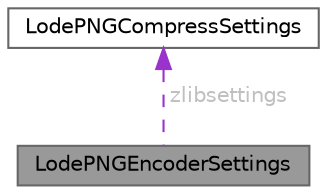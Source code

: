 digraph "LodePNGEncoderSettings"
{
 // LATEX_PDF_SIZE
  bgcolor="transparent";
  edge [fontname=Helvetica,fontsize=10,labelfontname=Helvetica,labelfontsize=10];
  node [fontname=Helvetica,fontsize=10,shape=box,height=0.2,width=0.4];
  Node1 [id="Node000001",label="LodePNGEncoderSettings",height=0.2,width=0.4,color="gray40", fillcolor="grey60", style="filled", fontcolor="black",tooltip=" "];
  Node2 -> Node1 [id="edge1_Node000001_Node000002",dir="back",color="darkorchid3",style="dashed",tooltip=" ",label=" zlibsettings",fontcolor="grey" ];
  Node2 [id="Node000002",label="LodePNGCompressSettings",height=0.2,width=0.4,color="gray40", fillcolor="white", style="filled",URL="$struct_lode_p_n_g_compress_settings.html",tooltip=" "];
}
